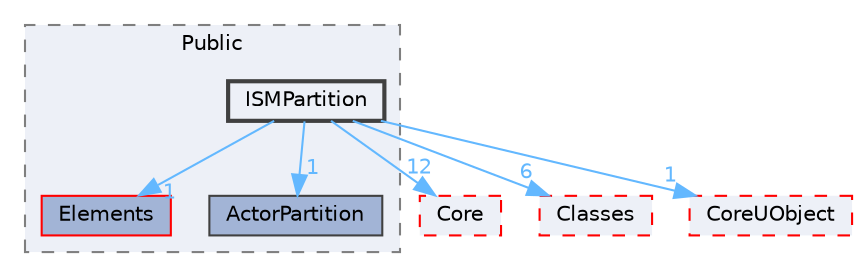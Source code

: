 digraph "ISMPartition"
{
 // INTERACTIVE_SVG=YES
 // LATEX_PDF_SIZE
  bgcolor="transparent";
  edge [fontname=Helvetica,fontsize=10,labelfontname=Helvetica,labelfontsize=10];
  node [fontname=Helvetica,fontsize=10,shape=box,height=0.2,width=0.4];
  compound=true
  subgraph clusterdir_1d06a51bfc871a6a1823440d0d72725c {
    graph [ bgcolor="#edf0f7", pencolor="grey50", label="Public", fontname=Helvetica,fontsize=10 style="filled,dashed", URL="dir_1d06a51bfc871a6a1823440d0d72725c.html",tooltip=""]
  dir_2848491951e81d6ed5b69fe207134632 [label="Elements", fillcolor="#a2b4d6", color="red", style="filled", URL="dir_2848491951e81d6ed5b69fe207134632.html",tooltip=""];
  dir_c9e55ff6f34c105e55f67dd214a8ae8d [label="ActorPartition", fillcolor="#a2b4d6", color="grey25", style="filled", URL="dir_c9e55ff6f34c105e55f67dd214a8ae8d.html",tooltip=""];
  dir_693f0eb051c0cc99c6cbba9a44101873 [label="ISMPartition", fillcolor="#edf0f7", color="grey25", style="filled,bold", URL="dir_693f0eb051c0cc99c6cbba9a44101873.html",tooltip=""];
  }
  dir_0e6cddcc9caa1238c7f3774224afaa45 [label="Core", fillcolor="#edf0f7", color="red", style="filled,dashed", URL="dir_0e6cddcc9caa1238c7f3774224afaa45.html",tooltip=""];
  dir_0ed647eebe6ffcaa496d3842b7cec6ce [label="Classes", fillcolor="#edf0f7", color="red", style="filled,dashed", URL="dir_0ed647eebe6ffcaa496d3842b7cec6ce.html",tooltip=""];
  dir_4c499e5e32e2b4479ad7e552df73eeae [label="CoreUObject", fillcolor="#edf0f7", color="red", style="filled,dashed", URL="dir_4c499e5e32e2b4479ad7e552df73eeae.html",tooltip=""];
  dir_693f0eb051c0cc99c6cbba9a44101873->dir_0e6cddcc9caa1238c7f3774224afaa45 [headlabel="12", labeldistance=1.5 headhref="dir_000541_000266.html" href="dir_000541_000266.html" color="steelblue1" fontcolor="steelblue1"];
  dir_693f0eb051c0cc99c6cbba9a44101873->dir_0ed647eebe6ffcaa496d3842b7cec6ce [headlabel="6", labeldistance=1.5 headhref="dir_000541_000193.html" href="dir_000541_000193.html" color="steelblue1" fontcolor="steelblue1"];
  dir_693f0eb051c0cc99c6cbba9a44101873->dir_2848491951e81d6ed5b69fe207134632 [headlabel="1", labeldistance=1.5 headhref="dir_000541_000365.html" href="dir_000541_000365.html" color="steelblue1" fontcolor="steelblue1"];
  dir_693f0eb051c0cc99c6cbba9a44101873->dir_4c499e5e32e2b4479ad7e552df73eeae [headlabel="1", labeldistance=1.5 headhref="dir_000541_000268.html" href="dir_000541_000268.html" color="steelblue1" fontcolor="steelblue1"];
  dir_693f0eb051c0cc99c6cbba9a44101873->dir_c9e55ff6f34c105e55f67dd214a8ae8d [headlabel="1", labeldistance=1.5 headhref="dir_000541_000014.html" href="dir_000541_000014.html" color="steelblue1" fontcolor="steelblue1"];
}
